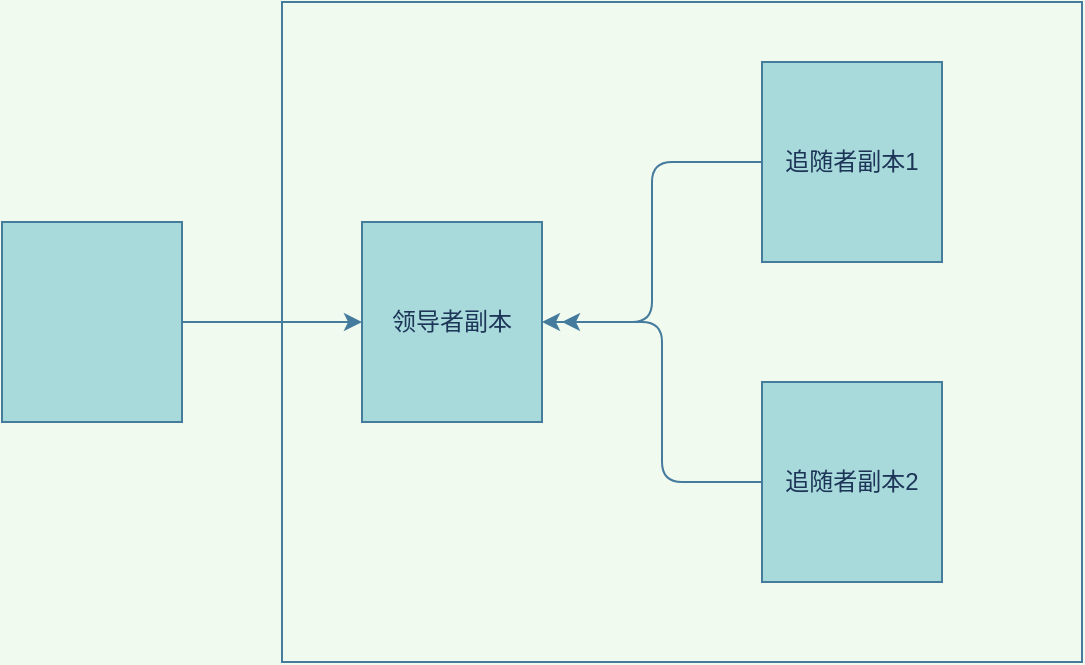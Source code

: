 <mxfile>
    <diagram id="yXBPT-ewl_m9nUfLenDN" name="第 1 页">
        <mxGraphModel dx="1641" dy="353" grid="1" gridSize="10" guides="1" tooltips="1" connect="1" arrows="1" fold="1" page="1" pageScale="1" pageWidth="827" pageHeight="1169" background="#F1FAEE" math="0" shadow="0">
            <root>
                <mxCell id="0"/>
                <mxCell id="1" parent="0"/>
                <mxCell id="5" value="" style="rounded=0;whiteSpace=wrap;html=1;sketch=0;fontColor=#1D3557;strokeColor=#457B9D;fillColor=none;" vertex="1" parent="1">
                    <mxGeometry x="20" y="20" width="400" height="330" as="geometry"/>
                </mxCell>
                <mxCell id="2" value="领导者副本" style="rounded=0;whiteSpace=wrap;html=1;fillColor=#A8DADC;strokeColor=#457B9D;fontColor=#1D3557;" vertex="1" parent="1">
                    <mxGeometry x="60" y="130" width="90" height="100" as="geometry"/>
                </mxCell>
                <mxCell id="7" style="edgeStyle=orthogonalEdgeStyle;curved=0;rounded=1;sketch=0;orthogonalLoop=1;jettySize=auto;html=1;fontColor=#1D3557;strokeColor=#457B9D;fillColor=#A8DADC;" edge="1" parent="1" source="3" target="2">
                    <mxGeometry relative="1" as="geometry"/>
                </mxCell>
                <mxCell id="3" value="追随者副本1" style="rounded=0;whiteSpace=wrap;html=1;fillColor=#A8DADC;strokeColor=#457B9D;fontColor=#1D3557;" vertex="1" parent="1">
                    <mxGeometry x="260" y="50" width="90" height="100" as="geometry"/>
                </mxCell>
                <mxCell id="8" style="edgeStyle=orthogonalEdgeStyle;curved=0;rounded=1;sketch=0;orthogonalLoop=1;jettySize=auto;html=1;fontColor=#1D3557;strokeColor=#457B9D;fillColor=#A8DADC;" edge="1" parent="1" source="4">
                    <mxGeometry relative="1" as="geometry">
                        <mxPoint x="160" y="180" as="targetPoint"/>
                        <Array as="points">
                            <mxPoint x="210" y="260"/>
                            <mxPoint x="210" y="180"/>
                        </Array>
                    </mxGeometry>
                </mxCell>
                <mxCell id="4" value="&lt;span&gt;追随者副本2&lt;/span&gt;" style="rounded=0;whiteSpace=wrap;html=1;fillColor=#A8DADC;strokeColor=#457B9D;fontColor=#1D3557;" vertex="1" parent="1">
                    <mxGeometry x="260" y="210" width="90" height="100" as="geometry"/>
                </mxCell>
                <mxCell id="10" style="edgeStyle=orthogonalEdgeStyle;curved=0;rounded=1;sketch=0;orthogonalLoop=1;jettySize=auto;html=1;fontColor=#1D3557;strokeColor=#457B9D;fillColor=#A8DADC;" edge="1" parent="1" source="9" target="2">
                    <mxGeometry relative="1" as="geometry"/>
                </mxCell>
                <mxCell id="9" value="" style="rounded=0;whiteSpace=wrap;html=1;fillColor=#A8DADC;strokeColor=#457B9D;fontColor=#1D3557;" vertex="1" parent="1">
                    <mxGeometry x="-120" y="130" width="90" height="100" as="geometry"/>
                </mxCell>
            </root>
        </mxGraphModel>
    </diagram>
</mxfile>